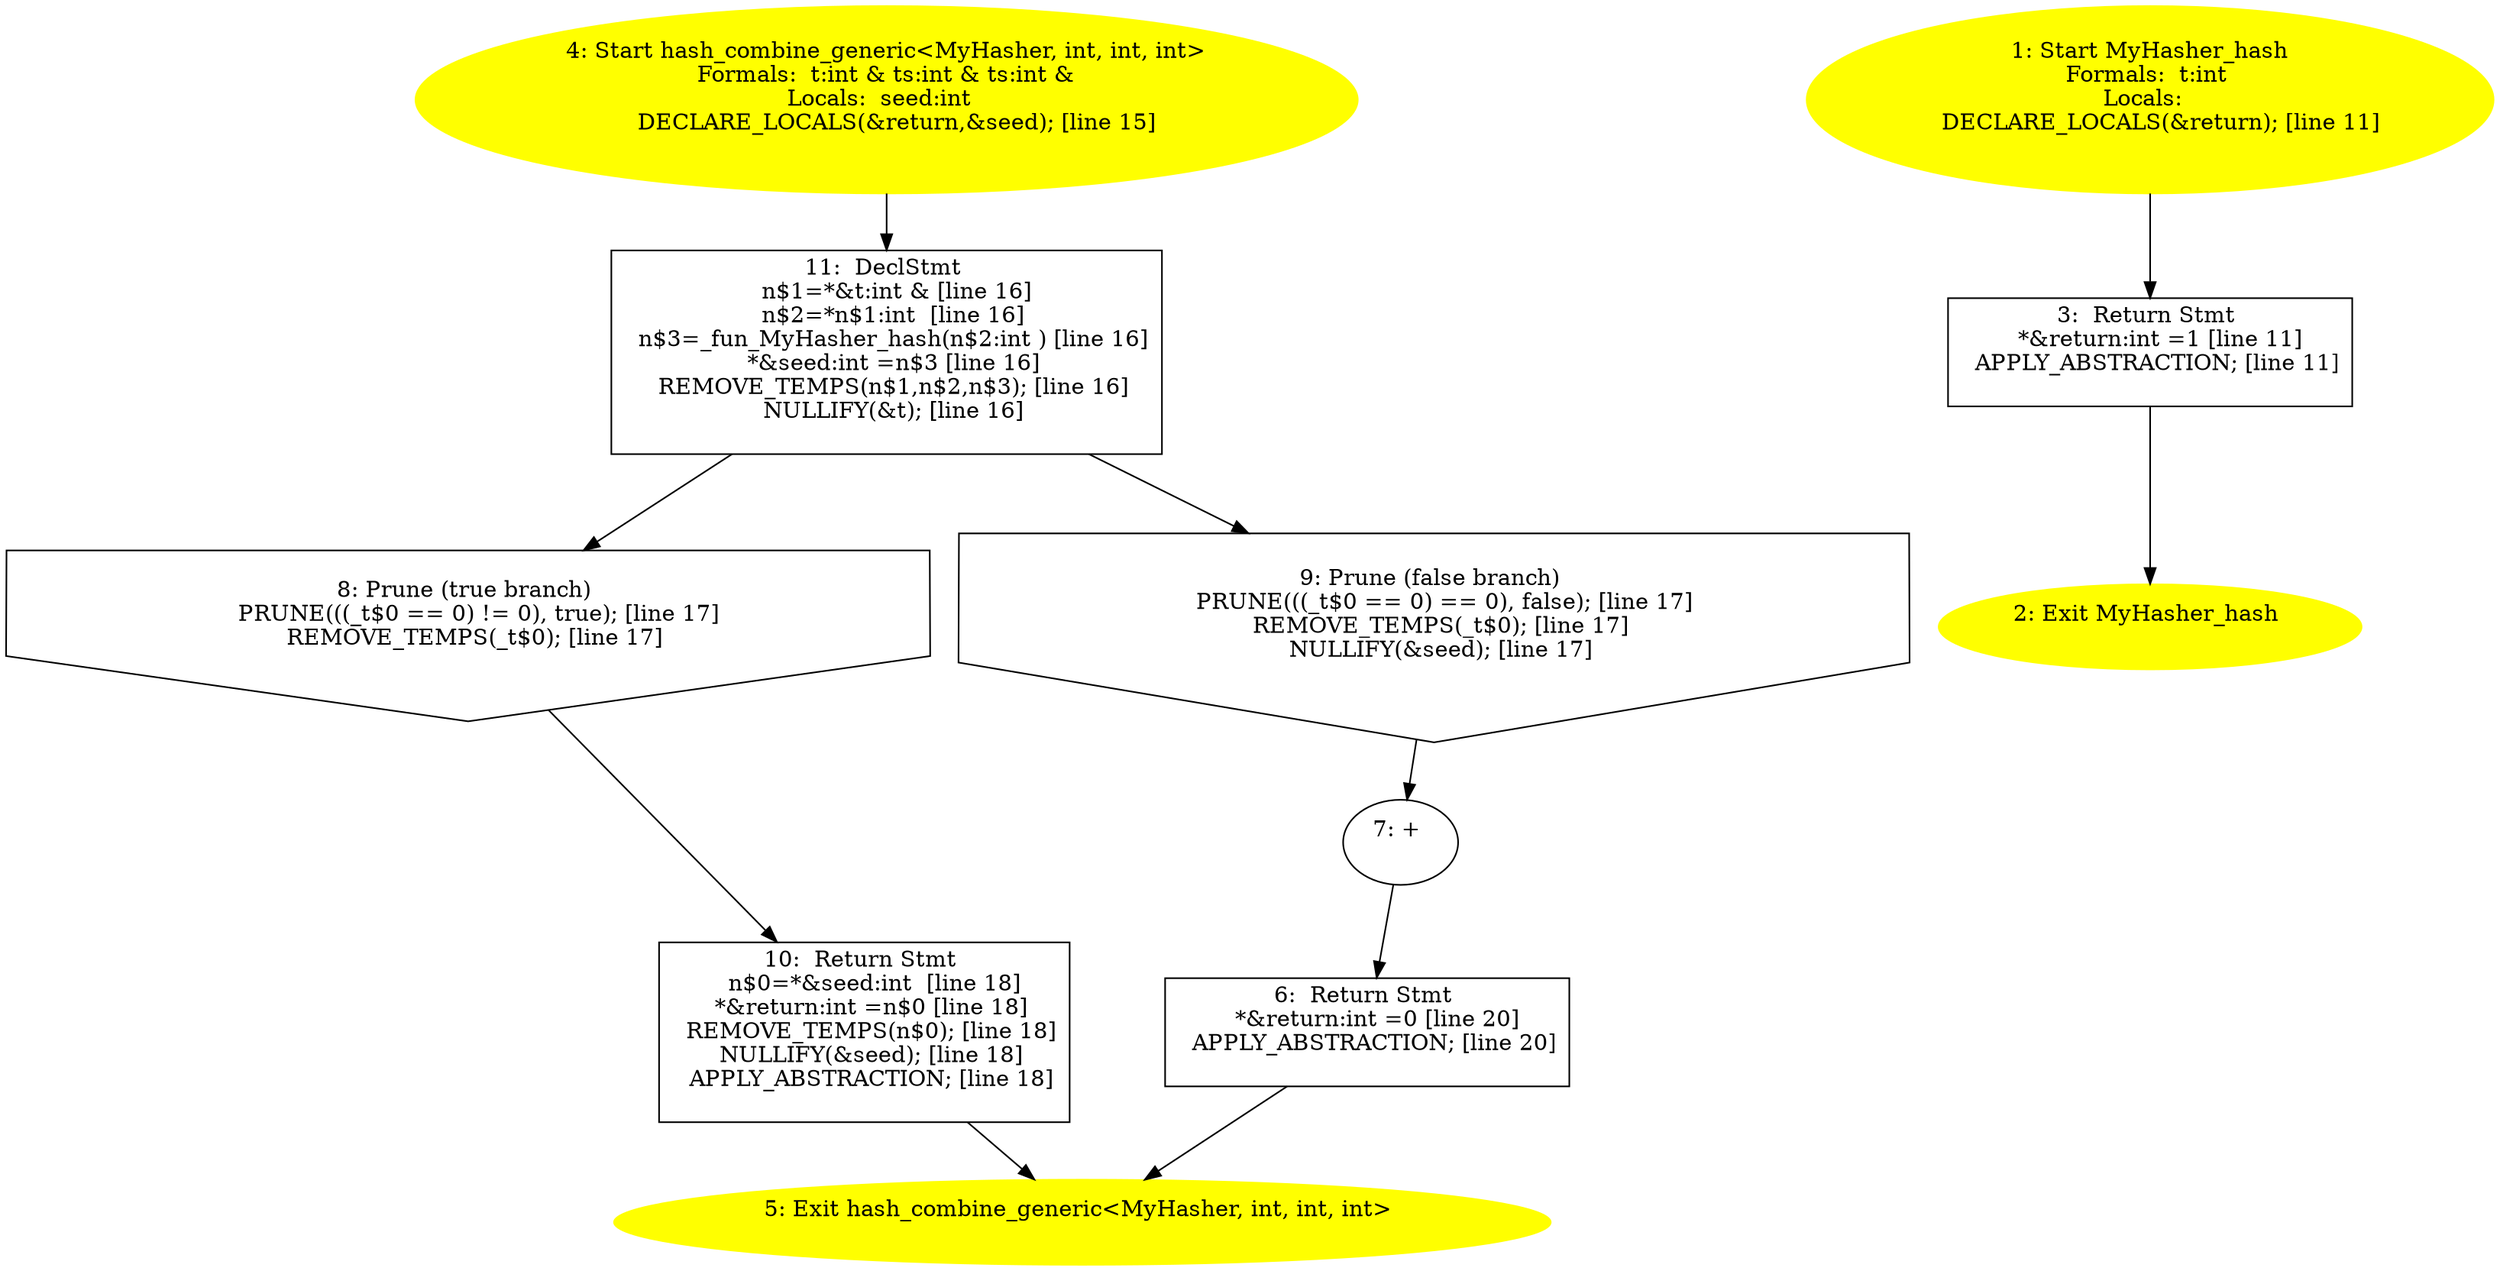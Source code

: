 digraph iCFG {
11 [label="11:  DeclStmt \n   n$1=*&t:int & [line 16]\n  n$2=*n$1:int  [line 16]\n  n$3=_fun_MyHasher_hash(n$2:int ) [line 16]\n  *&seed:int =n$3 [line 16]\n  REMOVE_TEMPS(n$1,n$2,n$3); [line 16]\n  NULLIFY(&t); [line 16]\n " shape="box"]
	

	 11 -> 8 ;
	 11 -> 9 ;
10 [label="10:  Return Stmt \n   n$0=*&seed:int  [line 18]\n  *&return:int =n$0 [line 18]\n  REMOVE_TEMPS(n$0); [line 18]\n  NULLIFY(&seed); [line 18]\n  APPLY_ABSTRACTION; [line 18]\n " shape="box"]
	

	 10 -> 5 ;
9 [label="9: Prune (false branch) \n   PRUNE(((_t$0 == 0) == 0), false); [line 17]\n  REMOVE_TEMPS(_t$0); [line 17]\n  NULLIFY(&seed); [line 17]\n " shape="invhouse"]
	

	 9 -> 7 ;
8 [label="8: Prune (true branch) \n   PRUNE(((_t$0 == 0) != 0), true); [line 17]\n  REMOVE_TEMPS(_t$0); [line 17]\n " shape="invhouse"]
	

	 8 -> 10 ;
7 [label="7: + \n  " ]
	

	 7 -> 6 ;
6 [label="6:  Return Stmt \n   *&return:int =0 [line 20]\n  APPLY_ABSTRACTION; [line 20]\n " shape="box"]
	

	 6 -> 5 ;
5 [label="5: Exit hash_combine_generic<MyHasher, int, int, int> \n  " color=yellow style=filled]
	

4 [label="4: Start hash_combine_generic<MyHasher, int, int, int>\nFormals:  t:int & ts:int & ts:int &\nLocals:  seed:int  \n   DECLARE_LOCALS(&return,&seed); [line 15]\n " color=yellow style=filled]
	

	 4 -> 11 ;
3 [label="3:  Return Stmt \n   *&return:int =1 [line 11]\n  APPLY_ABSTRACTION; [line 11]\n " shape="box"]
	

	 3 -> 2 ;
2 [label="2: Exit MyHasher_hash \n  " color=yellow style=filled]
	

1 [label="1: Start MyHasher_hash\nFormals:  t:int \nLocals:  \n   DECLARE_LOCALS(&return); [line 11]\n " color=yellow style=filled]
	

	 1 -> 3 ;
}
